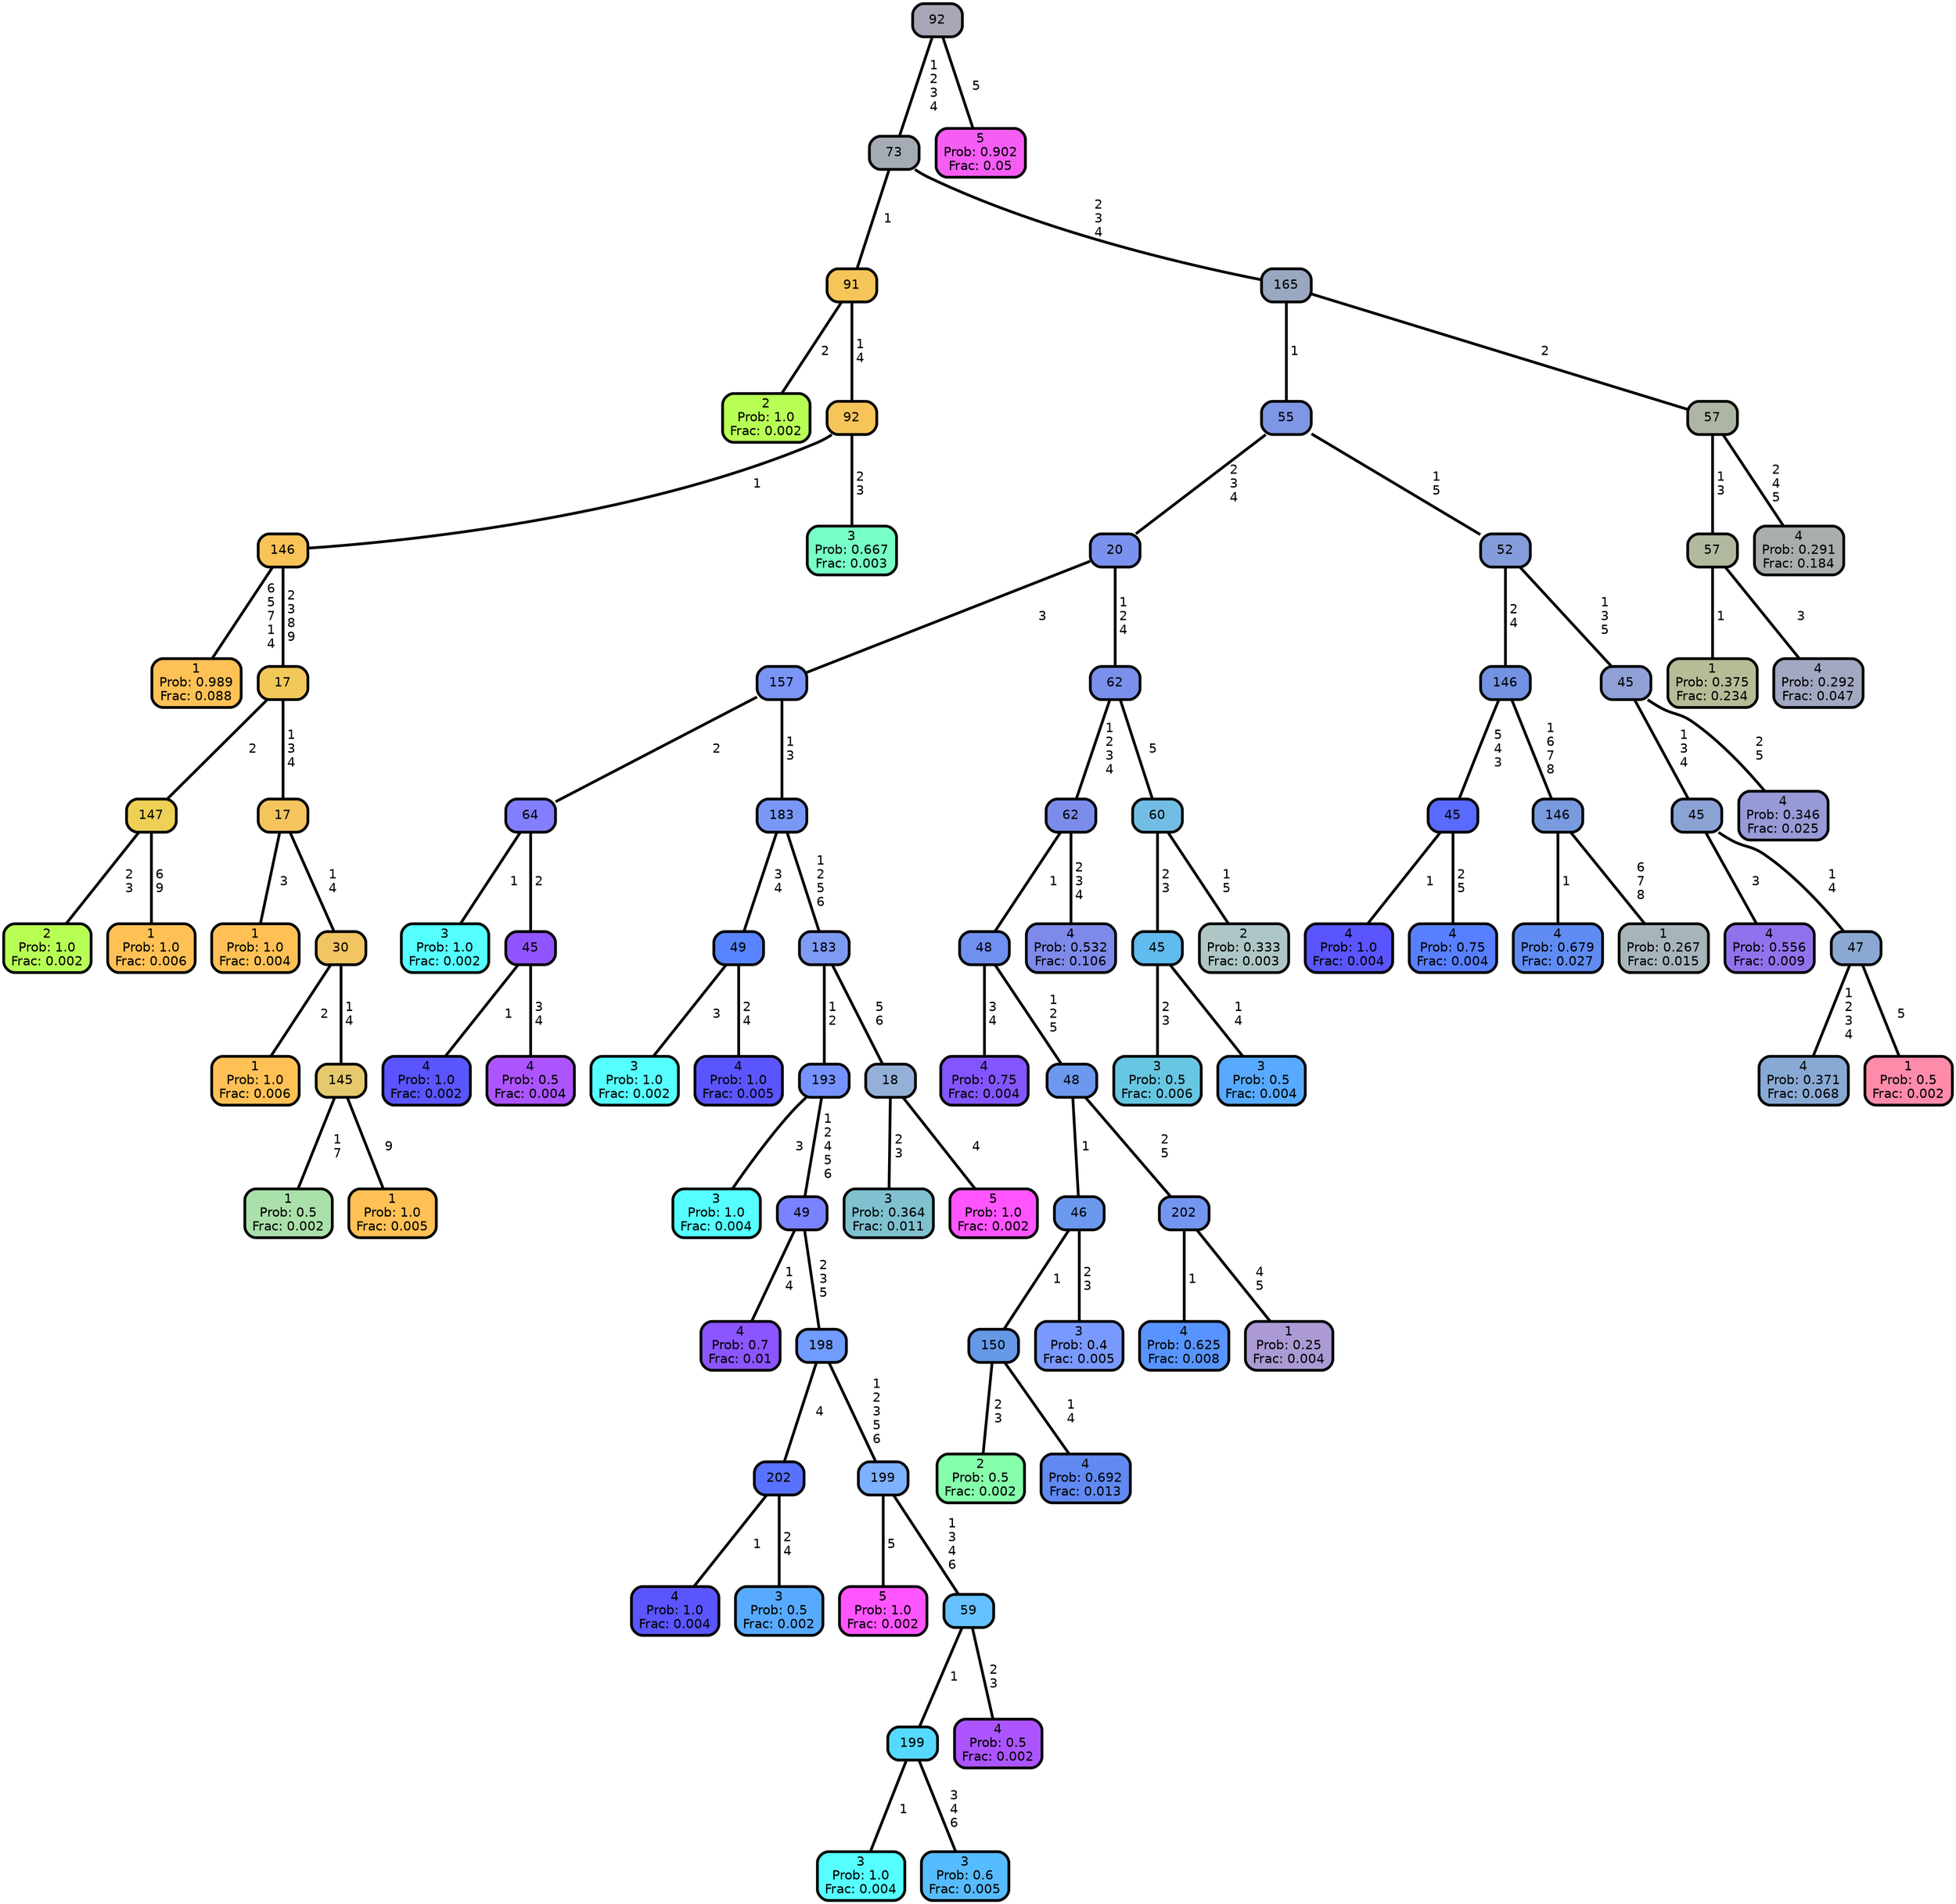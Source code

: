 graph Tree {
node [shape=box, style="filled, rounded",color="black",penwidth="3",fontcolor="black",                 fontname=helvetica] ;
graph [ranksep="0 equally", splines=straight,                 bgcolor=transparent, dpi=200] ;
edge [fontname=helvetica, color=black] ;
0 [label="2
Prob: 1.0
Frac: 0.002", fillcolor="#b8ff55"] ;
1 [label="91", fillcolor="#f6c55a"] ;
2 [label="1
Prob: 0.989
Frac: 0.088", fillcolor="#fdc156"] ;
3 [label="146", fillcolor="#fac357"] ;
4 [label="2
Prob: 1.0
Frac: 0.002", fillcolor="#b8ff55"] ;
5 [label="147", fillcolor="#edd055"] ;
6 [label="1
Prob: 1.0
Frac: 0.006", fillcolor="#ffc155"] ;
7 [label="17", fillcolor="#f2c85b"] ;
8 [label="1
Prob: 1.0
Frac: 0.004", fillcolor="#ffc155"] ;
9 [label="17", fillcolor="#f5c45f"] ;
10 [label="1
Prob: 1.0
Frac: 0.006", fillcolor="#ffc155"] ;
11 [label="30", fillcolor="#f1c562"] ;
12 [label="1
Prob: 0.5
Frac: 0.002", fillcolor="#aae0aa"] ;
13 [label="145", fillcolor="#e6c96d"] ;
14 [label="1
Prob: 1.0
Frac: 0.005", fillcolor="#ffc155"] ;
15 [label="92", fillcolor="#f7c45a"] ;
16 [label="3
Prob: 0.667
Frac: 0.003", fillcolor="#76ffc6"] ;
17 [label="73", fillcolor="#a4abb4"] ;
18 [label="3
Prob: 1.0
Frac: 0.002", fillcolor="#55ffff"] ;
19 [label="64", fillcolor="#827fff"] ;
20 [label="4
Prob: 1.0
Frac: 0.002", fillcolor="#5a55ff"] ;
21 [label="45", fillcolor="#9155ff"] ;
22 [label="4
Prob: 0.5
Frac: 0.004", fillcolor="#ac55ff"] ;
23 [label="157", fillcolor="#7a95f6"] ;
24 [label="3
Prob: 1.0
Frac: 0.002", fillcolor="#55ffff"] ;
25 [label="49", fillcolor="#5885ff"] ;
26 [label="4
Prob: 1.0
Frac: 0.005", fillcolor="#5a55ff"] ;
27 [label="183", fillcolor="#7998f5"] ;
28 [label="3
Prob: 1.0
Frac: 0.004", fillcolor="#55ffff"] ;
29 [label="193", fillcolor="#7692ff"] ;
30 [label="4
Prob: 0.7
Frac: 0.01", fillcolor="#8b55ff"] ;
31 [label="49", fillcolor="#7a83ff"] ;
32 [label="4
Prob: 1.0
Frac: 0.004", fillcolor="#5a55ff"] ;
33 [label="202", fillcolor="#5971ff"] ;
34 [label="3
Prob: 0.5
Frac: 0.002", fillcolor="#57aaff"] ;
35 [label="198", fillcolor="#719cff"] ;
36 [label="5
Prob: 1.0
Frac: 0.002", fillcolor="#ff55ff"] ;
37 [label="199", fillcolor="#7db0ff"] ;
38 [label="3
Prob: 1.0
Frac: 0.004", fillcolor="#55ffff"] ;
39 [label="199", fillcolor="#56d9ff"] ;
40 [label="3
Prob: 0.6
Frac: 0.005", fillcolor="#57bbff"] ;
41 [label="59", fillcolor="#65c1ff"] ;
42 [label="4
Prob: 0.5
Frac: 0.002", fillcolor="#ac55ff"] ;
43 [label="183", fillcolor="#7e9bf3"] ;
44 [label="3
Prob: 0.364
Frac: 0.011", fillcolor="#80c1d0"] ;
45 [label="18", fillcolor="#94b0d7"] ;
46 [label="5
Prob: 1.0
Frac: 0.002", fillcolor="#ff55ff"] ;
47 [label="20", fillcolor="#7a91ed"] ;
48 [label="4
Prob: 0.75
Frac: 0.004", fillcolor="#8355ff"] ;
49 [label="48", fillcolor="#7090f0"] ;
50 [label="2
Prob: 0.5
Frac: 0.002", fillcolor="#86ffaa"] ;
51 [label="150", fillcolor="#6599e8"] ;
52 [label="4
Prob: 0.692
Frac: 0.013", fillcolor="#6089f1"] ;
53 [label="46", fillcolor="#6a99ee"] ;
54 [label="3
Prob: 0.4
Frac: 0.005", fillcolor="#7999ff"] ;
55 [label="48", fillcolor="#6d98ef"] ;
56 [label="4
Prob: 0.625
Frac: 0.008", fillcolor="#5894ff"] ;
57 [label="202", fillcolor="#7396f0"] ;
58 [label="1
Prob: 0.25
Frac: 0.004", fillcolor="#ab9ad4"] ;
59 [label="62", fillcolor="#7b8ceb"] ;
60 [label="4
Prob: 0.532
Frac: 0.106", fillcolor="#7e8ae9"] ;
61 [label="62", fillcolor="#7a90ea"] ;
62 [label="3
Prob: 0.5
Frac: 0.006", fillcolor="#67c6e2"] ;
63 [label="45", fillcolor="#60bbee"] ;
64 [label="3
Prob: 0.5
Frac: 0.004", fillcolor="#57aaff"] ;
65 [label="60", fillcolor="#72bde4"] ;
66 [label="2
Prob: 0.333
Frac: 0.003", fillcolor="#aec6c6"] ;
67 [label="55", fillcolor="#7f96e5"] ;
68 [label="4
Prob: 1.0
Frac: 0.004", fillcolor="#5a55ff"] ;
69 [label="45", fillcolor="#596aff"] ;
70 [label="4
Prob: 0.75
Frac: 0.004", fillcolor="#587fff"] ;
71 [label="146", fillcolor="#7392e4"] ;
72 [label="4
Prob: 0.679
Frac: 0.027", fillcolor="#5f8bf2"] ;
73 [label="146", fillcolor="#789adf"] ;
74 [label="1
Prob: 0.267
Frac: 0.015", fillcolor="#a7b5bb"] ;
75 [label="52", fillcolor="#859cda"] ;
76 [label="4
Prob: 0.556
Frac: 0.009", fillcolor="#9073ec"] ;
77 [label="45", fillcolor="#8ba2d5"] ;
78 [label="4
Prob: 0.371
Frac: 0.068", fillcolor="#88a9d3"] ;
79 [label="47", fillcolor="#8ba8d2"] ;
80 [label="1
Prob: 0.5
Frac: 0.002", fillcolor="#ff8baa"] ;
81 [label="45", fillcolor="#8ea0d5"] ;
82 [label="4
Prob: 0.346
Frac: 0.025", fillcolor="#979ad7"] ;
83 [label="165", fillcolor="#99a7c0"] ;
84 [label="1
Prob: 0.375
Frac: 0.234", fillcolor="#b5bd96"] ;
85 [label="57", fillcolor="#b1b99e"] ;
86 [label="4
Prob: 0.292
Frac: 0.047", fillcolor="#a2a7c2"] ;
87 [label="57", fillcolor="#adb5a3"] ;
88 [label="4
Prob: 0.291
Frac: 0.184", fillcolor="#a7aeac"] ;
89 [label="92", fillcolor="#a8a7b7"] ;
90 [label="5
Prob: 0.902
Frac: 0.05", fillcolor="#f55df5"] ;
1 -- 0 [label=" 2",penwidth=3] ;
1 -- 15 [label=" 1\n 4",penwidth=3] ;
3 -- 2 [label=" 6\n 5\n 7\n 1\n 4",penwidth=3] ;
3 -- 7 [label=" 2\n 3\n 8\n 9",penwidth=3] ;
5 -- 4 [label=" 2\n 3",penwidth=3] ;
5 -- 6 [label=" 6\n 9",penwidth=3] ;
7 -- 5 [label=" 2",penwidth=3] ;
7 -- 9 [label=" 1\n 3\n 4",penwidth=3] ;
9 -- 8 [label=" 3",penwidth=3] ;
9 -- 11 [label=" 1\n 4",penwidth=3] ;
11 -- 10 [label=" 2",penwidth=3] ;
11 -- 13 [label=" 1\n 4",penwidth=3] ;
13 -- 12 [label=" 1\n 7",penwidth=3] ;
13 -- 14 [label=" 9",penwidth=3] ;
15 -- 3 [label=" 1",penwidth=3] ;
15 -- 16 [label=" 2\n 3",penwidth=3] ;
17 -- 1 [label=" 1",penwidth=3] ;
17 -- 83 [label=" 2\n 3\n 4",penwidth=3] ;
19 -- 18 [label=" 1",penwidth=3] ;
19 -- 21 [label=" 2",penwidth=3] ;
21 -- 20 [label=" 1",penwidth=3] ;
21 -- 22 [label=" 3\n 4",penwidth=3] ;
23 -- 19 [label=" 2",penwidth=3] ;
23 -- 27 [label=" 1\n 3",penwidth=3] ;
25 -- 24 [label=" 3",penwidth=3] ;
25 -- 26 [label=" 2\n 4",penwidth=3] ;
27 -- 25 [label=" 3\n 4",penwidth=3] ;
27 -- 43 [label=" 1\n 2\n 5\n 6",penwidth=3] ;
29 -- 28 [label=" 3",penwidth=3] ;
29 -- 31 [label=" 1\n 2\n 4\n 5\n 6",penwidth=3] ;
31 -- 30 [label=" 1\n 4",penwidth=3] ;
31 -- 35 [label=" 2\n 3\n 5",penwidth=3] ;
33 -- 32 [label=" 1",penwidth=3] ;
33 -- 34 [label=" 2\n 4",penwidth=3] ;
35 -- 33 [label=" 4",penwidth=3] ;
35 -- 37 [label=" 1\n 2\n 3\n 5\n 6",penwidth=3] ;
37 -- 36 [label=" 5",penwidth=3] ;
37 -- 41 [label=" 1\n 3\n 4\n 6",penwidth=3] ;
39 -- 38 [label=" 1",penwidth=3] ;
39 -- 40 [label=" 3\n 4\n 6",penwidth=3] ;
41 -- 39 [label=" 1",penwidth=3] ;
41 -- 42 [label=" 2\n 3",penwidth=3] ;
43 -- 29 [label=" 1\n 2",penwidth=3] ;
43 -- 45 [label=" 5\n 6",penwidth=3] ;
45 -- 44 [label=" 2\n 3",penwidth=3] ;
45 -- 46 [label=" 4",penwidth=3] ;
47 -- 23 [label=" 3",penwidth=3] ;
47 -- 61 [label=" 1\n 2\n 4",penwidth=3] ;
49 -- 48 [label=" 3\n 4",penwidth=3] ;
49 -- 55 [label=" 1\n 2\n 5",penwidth=3] ;
51 -- 50 [label=" 2\n 3",penwidth=3] ;
51 -- 52 [label=" 1\n 4",penwidth=3] ;
53 -- 51 [label=" 1",penwidth=3] ;
53 -- 54 [label=" 2\n 3",penwidth=3] ;
55 -- 53 [label=" 1",penwidth=3] ;
55 -- 57 [label=" 2\n 5",penwidth=3] ;
57 -- 56 [label=" 1",penwidth=3] ;
57 -- 58 [label=" 4\n 5",penwidth=3] ;
59 -- 49 [label=" 1",penwidth=3] ;
59 -- 60 [label=" 2\n 3\n 4",penwidth=3] ;
61 -- 59 [label=" 1\n 2\n 3\n 4",penwidth=3] ;
61 -- 65 [label=" 5",penwidth=3] ;
63 -- 62 [label=" 2\n 3",penwidth=3] ;
63 -- 64 [label=" 1\n 4",penwidth=3] ;
65 -- 63 [label=" 2\n 3",penwidth=3] ;
65 -- 66 [label=" 1\n 5",penwidth=3] ;
67 -- 47 [label=" 2\n 3\n 4",penwidth=3] ;
67 -- 75 [label=" 1\n 5",penwidth=3] ;
69 -- 68 [label=" 1",penwidth=3] ;
69 -- 70 [label=" 2\n 5",penwidth=3] ;
71 -- 69 [label=" 5\n 4\n 3",penwidth=3] ;
71 -- 73 [label=" 1\n 6\n 7\n 8",penwidth=3] ;
73 -- 72 [label=" 1",penwidth=3] ;
73 -- 74 [label=" 6\n 7\n 8",penwidth=3] ;
75 -- 71 [label=" 2\n 4",penwidth=3] ;
75 -- 81 [label=" 1\n 3\n 5",penwidth=3] ;
77 -- 76 [label=" 3",penwidth=3] ;
77 -- 79 [label=" 1\n 4",penwidth=3] ;
79 -- 78 [label=" 1\n 2\n 3\n 4",penwidth=3] ;
79 -- 80 [label=" 5",penwidth=3] ;
81 -- 77 [label=" 1\n 3\n 4",penwidth=3] ;
81 -- 82 [label=" 2\n 5",penwidth=3] ;
83 -- 67 [label=" 1",penwidth=3] ;
83 -- 87 [label=" 2",penwidth=3] ;
85 -- 84 [label=" 1",penwidth=3] ;
85 -- 86 [label=" 3",penwidth=3] ;
87 -- 85 [label=" 1\n 3",penwidth=3] ;
87 -- 88 [label=" 2\n 4\n 5",penwidth=3] ;
89 -- 17 [label=" 1\n 2\n 3\n 4",penwidth=3] ;
89 -- 90 [label=" 5",penwidth=3] ;
{rank = same;}}